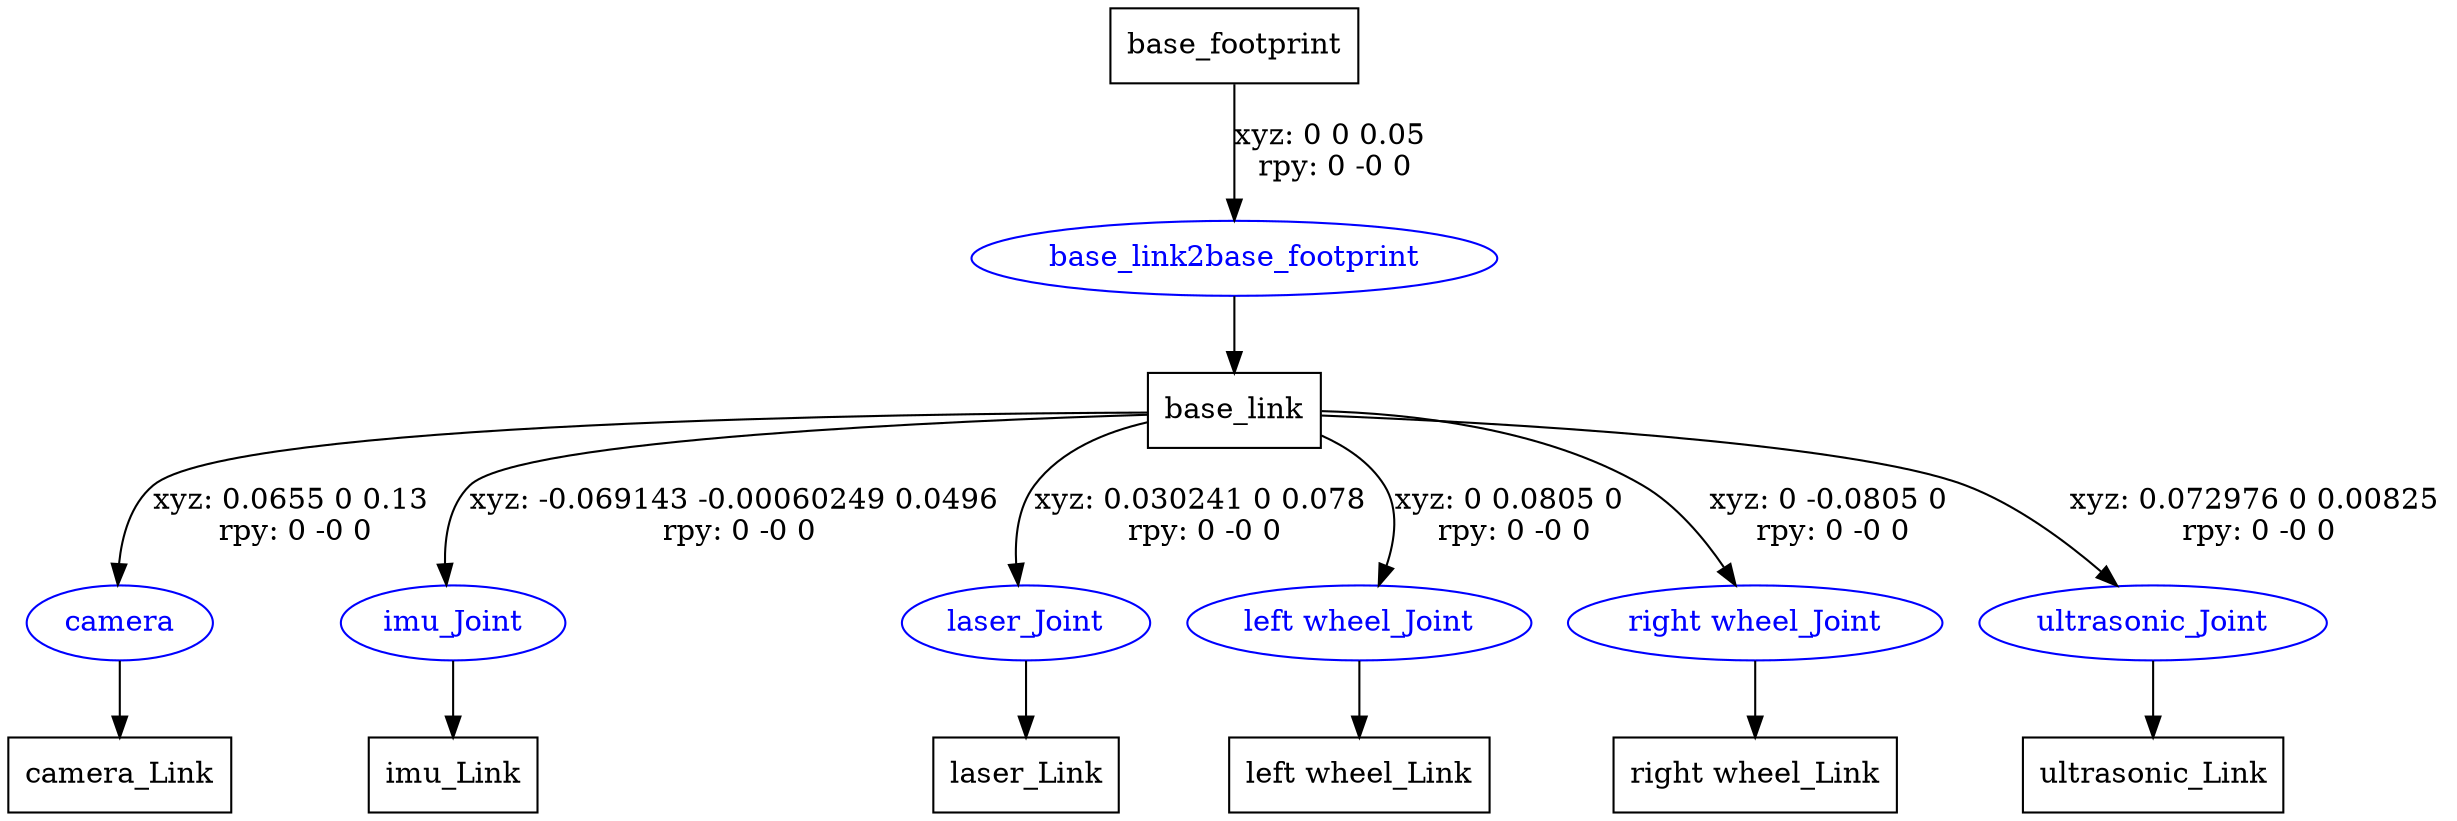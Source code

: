 digraph G {
node [shape=box];
"base_footprint" [label="base_footprint"];
"base_link" [label="base_link"];
"camera_Link" [label="camera_Link"];
"imu_Link" [label="imu_Link"];
"laser_Link" [label="laser_Link"];
"left wheel_Link" [label="left wheel_Link"];
"right wheel_Link" [label="right wheel_Link"];
"ultrasonic_Link" [label="ultrasonic_Link"];
node [shape=ellipse, color=blue, fontcolor=blue];
"base_footprint" -> "base_link2base_footprint" [label="xyz: 0 0 0.05 \nrpy: 0 -0 0"]
"base_link2base_footprint" -> "base_link"
"base_link" -> "camera" [label="xyz: 0.0655 0 0.13 \nrpy: 0 -0 0"]
"camera" -> "camera_Link"
"base_link" -> "imu_Joint" [label="xyz: -0.069143 -0.00060249 0.0496 \nrpy: 0 -0 0"]
"imu_Joint" -> "imu_Link"
"base_link" -> "laser_Joint" [label="xyz: 0.030241 0 0.078 \nrpy: 0 -0 0"]
"laser_Joint" -> "laser_Link"
"base_link" -> "left wheel_Joint" [label="xyz: 0 0.0805 0 \nrpy: 0 -0 0"]
"left wheel_Joint" -> "left wheel_Link"
"base_link" -> "right wheel_Joint" [label="xyz: 0 -0.0805 0 \nrpy: 0 -0 0"]
"right wheel_Joint" -> "right wheel_Link"
"base_link" -> "ultrasonic_Joint" [label="xyz: 0.072976 0 0.00825 \nrpy: 0 -0 0"]
"ultrasonic_Joint" -> "ultrasonic_Link"
}
